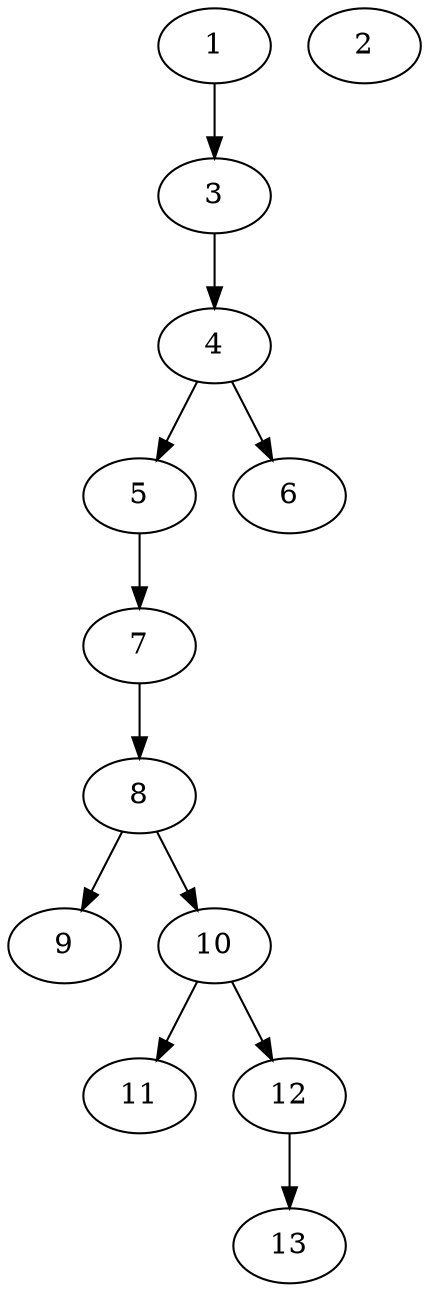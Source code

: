 // DAG (tier=1-easy, mode=data, n=13, ccr=0.306, fat=0.422, density=0.368, regular=0.715, jump=0.090, mindata=1048576, maxdata=8388608)
// DAG automatically generated by daggen at Sun Aug 24 16:33:33 2025
// /home/ermia/Project/Environments/daggen/bin/daggen --dot --ccr 0.306 --fat 0.422 --regular 0.715 --density 0.368 --jump 0.090 --mindata 1048576 --maxdata 8388608 -n 13 
digraph G {
  1 [size="4673469694276254", alpha="0.03", expect_size="2336734847138127"]
  1 -> 3 [size ="373983681708032"]
  2 [size="4770954881915682816", alpha="0.06", expect_size="2385477440957841408"]
  3 [size="1003694758215467", alpha="0.07", expect_size="501847379107733"]
  3 -> 4 [size ="118405612961792"]
  4 [size="5416169448144896000", alpha="0.07", expect_size="2708084724072448000"]
  4 -> 5 [size ="24672783564800"]
  4 -> 6 [size ="24672783564800"]
  5 [size="549137570496618954752", alpha="0.07", expect_size="274568785248309477376"]
  5 -> 7 [size ="536468334313472"]
  6 [size="16056431314163318", alpha="0.07", expect_size="8028215657081659"]
  7 [size="89977062362735181824", alpha="0.19", expect_size="44988531181367590912"]
  7 -> 8 [size ="160636608708608"]
  8 [size="218210826754312960", alpha="0.07", expect_size="109105413377156480"]
  8 -> 9 [size ="211901908779008"]
  8 -> 10 [size ="211901908779008"]
  9 [size="154490264024154560", alpha="0.09", expect_size="77245132012077280"]
  10 [size="74546170029932544000", alpha="0.16", expect_size="37273085014966272000"]
  10 -> 11 [size ="141701205196800"]
  10 -> 12 [size ="141701205196800"]
  11 [size="285718247168941228032", alpha="0.17", expect_size="142859123584470614016"]
  12 [size="61513865266987008000", alpha="0.07", expect_size="30756932633493504000"]
  12 -> 13 [size ="124663313203200"]
  13 [size="269828120084022368", alpha="0.10", expect_size="134914060042011184"]
}